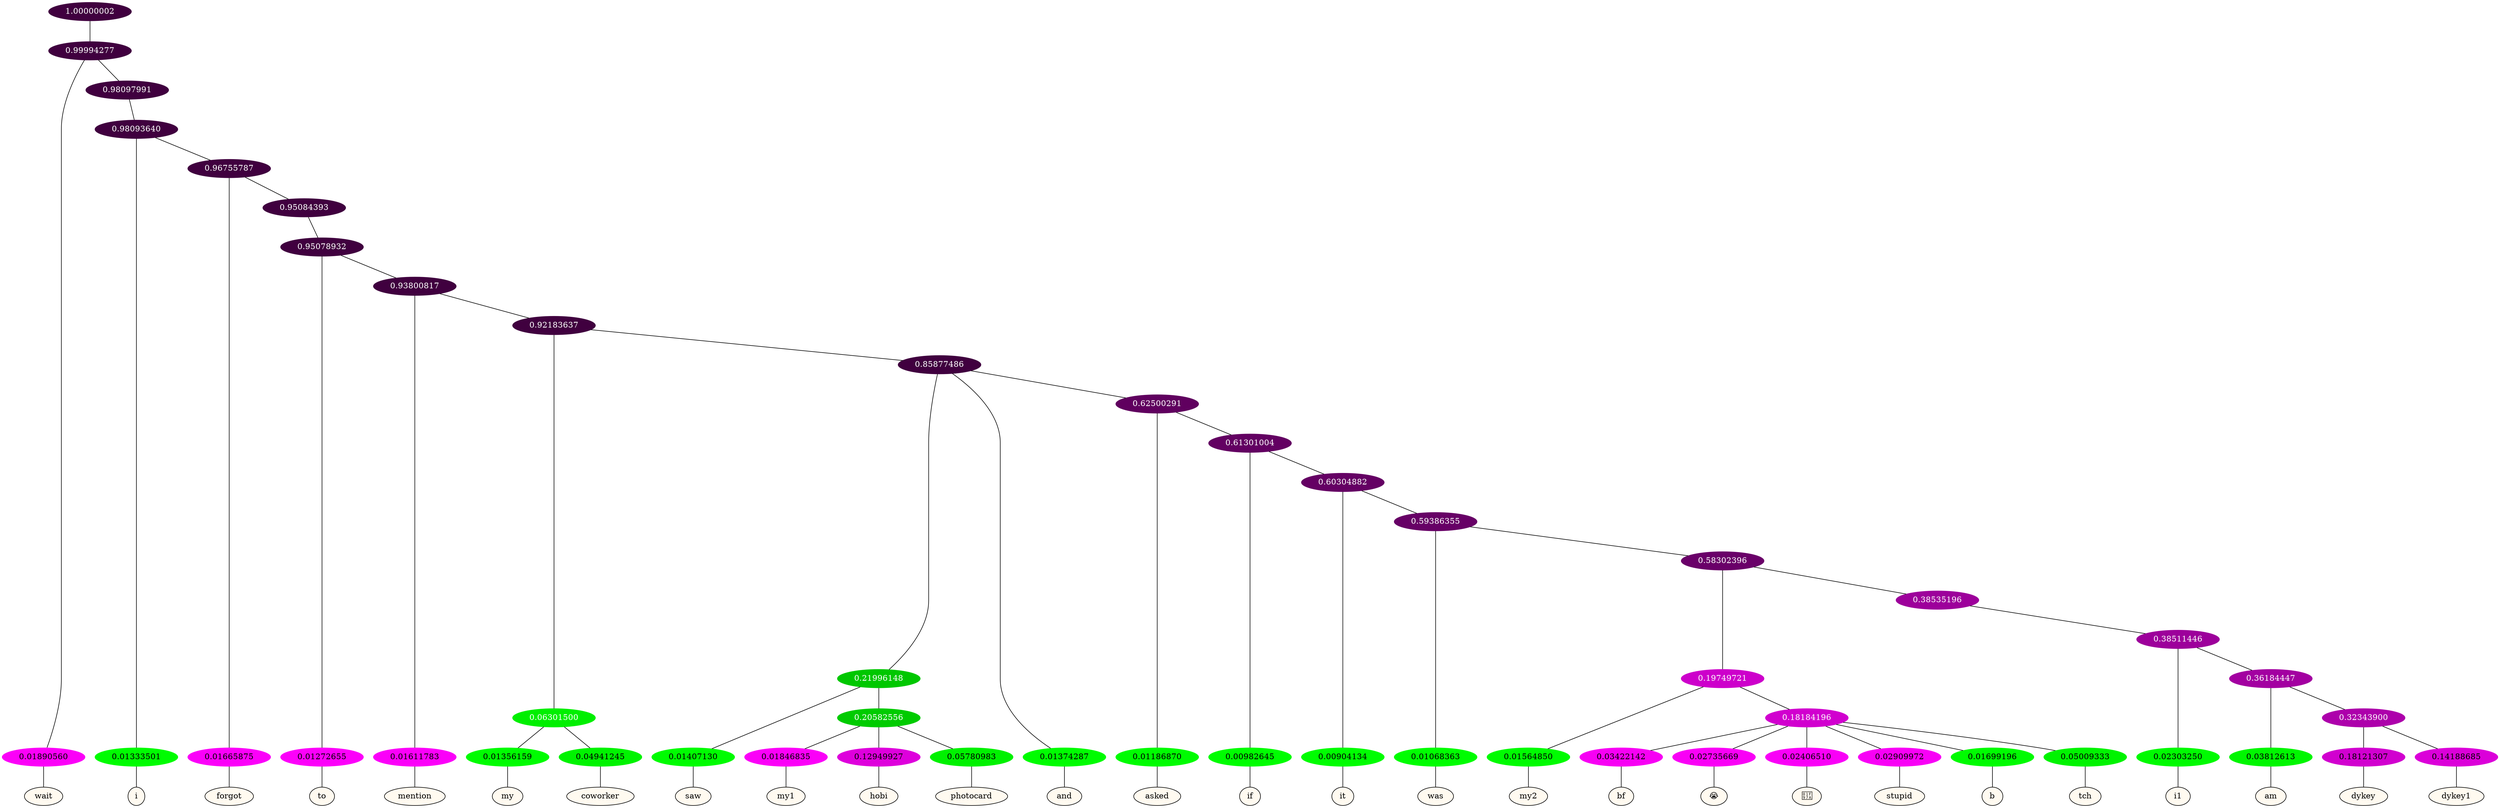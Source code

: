 graph {
	node [format=png height=0.15 nodesep=0.001 ordering=out overlap=prism overlap_scaling=0.01 ranksep=0.001 ratio=0.2 style=filled width=0.15]
	{
		rank=same
		a_w_2 [label=wait color=black fillcolor=floralwhite style="filled,solid"]
		a_w_5 [label=i color=black fillcolor=floralwhite style="filled,solid"]
		a_w_7 [label=forgot color=black fillcolor=floralwhite style="filled,solid"]
		a_w_10 [label=to color=black fillcolor=floralwhite style="filled,solid"]
		a_w_12 [label=mention color=black fillcolor=floralwhite style="filled,solid"]
		a_w_16 [label=my color=black fillcolor=floralwhite style="filled,solid"]
		a_w_17 [label=coworker color=black fillcolor=floralwhite style="filled,solid"]
		a_w_21 [label=saw color=black fillcolor=floralwhite style="filled,solid"]
		a_w_25 [label=my1 color=black fillcolor=floralwhite style="filled,solid"]
		a_w_26 [label=hobi color=black fillcolor=floralwhite style="filled,solid"]
		a_w_27 [label=photocard color=black fillcolor=floralwhite style="filled,solid"]
		a_w_19 [label=and color=black fillcolor=floralwhite style="filled,solid"]
		a_w_23 [label=asked color=black fillcolor=floralwhite style="filled,solid"]
		a_w_28 [label=if color=black fillcolor=floralwhite style="filled,solid"]
		a_w_30 [label=it color=black fillcolor=floralwhite style="filled,solid"]
		a_w_32 [label=was color=black fillcolor=floralwhite style="filled,solid"]
		a_w_36 [label=my2 color=black fillcolor=floralwhite style="filled,solid"]
		a_w_39 [label=bf color=black fillcolor=floralwhite style="filled,solid"]
		a_w_40 [label="😭" color=black fillcolor=floralwhite style="filled,solid"]
		a_w_41 [label="🥺" color=black fillcolor=floralwhite style="filled,solid"]
		a_w_42 [label=stupid color=black fillcolor=floralwhite style="filled,solid"]
		a_w_43 [label=b color=black fillcolor=floralwhite style="filled,solid"]
		a_w_44 [label=tch color=black fillcolor=floralwhite style="filled,solid"]
		a_w_45 [label=i1 color=black fillcolor=floralwhite style="filled,solid"]
		a_w_47 [label=am color=black fillcolor=floralwhite style="filled,solid"]
		a_w_49 [label=dykey color=black fillcolor=floralwhite style="filled,solid"]
		a_w_50 [label=dykey1 color=black fillcolor=floralwhite style="filled,solid"]
	}
	a_n_2 -- a_w_2
	a_n_5 -- a_w_5
	a_n_7 -- a_w_7
	a_n_10 -- a_w_10
	a_n_12 -- a_w_12
	a_n_16 -- a_w_16
	a_n_17 -- a_w_17
	a_n_21 -- a_w_21
	a_n_25 -- a_w_25
	a_n_26 -- a_w_26
	a_n_27 -- a_w_27
	a_n_19 -- a_w_19
	a_n_23 -- a_w_23
	a_n_28 -- a_w_28
	a_n_30 -- a_w_30
	a_n_32 -- a_w_32
	a_n_36 -- a_w_36
	a_n_39 -- a_w_39
	a_n_40 -- a_w_40
	a_n_41 -- a_w_41
	a_n_42 -- a_w_42
	a_n_43 -- a_w_43
	a_n_44 -- a_w_44
	a_n_45 -- a_w_45
	a_n_47 -- a_w_47
	a_n_49 -- a_w_49
	a_n_50 -- a_w_50
	{
		rank=same
		a_n_2 [label=0.01890560 color="0.835 1.000 0.981" fontcolor=black]
		a_n_5 [label=0.01333501 color="0.334 1.000 0.987" fontcolor=black]
		a_n_7 [label=0.01665875 color="0.835 1.000 0.983" fontcolor=black]
		a_n_10 [label=0.01272655 color="0.835 1.000 0.987" fontcolor=black]
		a_n_12 [label=0.01611783 color="0.835 1.000 0.984" fontcolor=black]
		a_n_16 [label=0.01356159 color="0.334 1.000 0.986" fontcolor=black]
		a_n_17 [label=0.04941245 color="0.334 1.000 0.951" fontcolor=black]
		a_n_21 [label=0.01407130 color="0.334 1.000 0.986" fontcolor=black]
		a_n_25 [label=0.01846835 color="0.835 1.000 0.982" fontcolor=black]
		a_n_26 [label=0.12949927 color="0.835 1.000 0.871" fontcolor=black]
		a_n_27 [label=0.05780983 color="0.334 1.000 0.942" fontcolor=black]
		a_n_19 [label=0.01374287 color="0.334 1.000 0.986" fontcolor=black]
		a_n_23 [label=0.01186870 color="0.334 1.000 0.988" fontcolor=black]
		a_n_28 [label=0.00982645 color="0.334 1.000 0.990" fontcolor=black]
		a_n_30 [label=0.00904134 color="0.334 1.000 0.991" fontcolor=black]
		a_n_32 [label=0.01068363 color="0.334 1.000 0.989" fontcolor=black]
		a_n_36 [label=0.01564850 color="0.334 1.000 0.984" fontcolor=black]
		a_n_39 [label=0.03422142 color="0.835 1.000 0.966" fontcolor=black]
		a_n_40 [label=0.02735669 color="0.835 1.000 0.973" fontcolor=black]
		a_n_41 [label=0.02406510 color="0.835 1.000 0.976" fontcolor=black]
		a_n_42 [label=0.02909972 color="0.835 1.000 0.971" fontcolor=black]
		a_n_43 [label=0.01699196 color="0.334 1.000 0.983" fontcolor=black]
		a_n_44 [label=0.05009333 color="0.334 1.000 0.950" fontcolor=black]
		a_n_45 [label=0.02303250 color="0.334 1.000 0.977" fontcolor=black]
		a_n_47 [label=0.03812613 color="0.334 1.000 0.962" fontcolor=black]
		a_n_49 [label=0.18121307 color="0.835 1.000 0.819" fontcolor=black]
		a_n_50 [label=0.14188685 color="0.835 1.000 0.858" fontcolor=black]
	}
	a_n_0 [label=1.00000002 color="0.835 1.000 0.250" fontcolor=grey99]
	a_n_1 [label=0.99994277 color="0.835 1.000 0.250" fontcolor=grey99]
	a_n_0 -- a_n_1
	a_n_1 -- a_n_2
	a_n_3 [label=0.98097991 color="0.835 1.000 0.250" fontcolor=grey99]
	a_n_1 -- a_n_3
	a_n_4 [label=0.98093640 color="0.835 1.000 0.250" fontcolor=grey99]
	a_n_3 -- a_n_4
	a_n_4 -- a_n_5
	a_n_6 [label=0.96755787 color="0.835 1.000 0.250" fontcolor=grey99]
	a_n_4 -- a_n_6
	a_n_6 -- a_n_7
	a_n_8 [label=0.95084393 color="0.835 1.000 0.250" fontcolor=grey99]
	a_n_6 -- a_n_8
	a_n_9 [label=0.95078932 color="0.835 1.000 0.250" fontcolor=grey99]
	a_n_8 -- a_n_9
	a_n_9 -- a_n_10
	a_n_11 [label=0.93800817 color="0.835 1.000 0.250" fontcolor=grey99]
	a_n_9 -- a_n_11
	a_n_11 -- a_n_12
	a_n_13 [label=0.92183637 color="0.835 1.000 0.250" fontcolor=grey99]
	a_n_11 -- a_n_13
	a_n_14 [label=0.06301500 color="0.334 1.000 0.937" fontcolor=grey99]
	a_n_13 -- a_n_14
	a_n_15 [label=0.85877486 color="0.835 1.000 0.250" fontcolor=grey99]
	a_n_13 -- a_n_15
	a_n_14 -- a_n_16
	a_n_14 -- a_n_17
	a_n_18 [label=0.21996148 color="0.334 1.000 0.780" fontcolor=grey99]
	a_n_15 -- a_n_18
	a_n_15 -- a_n_19
	a_n_20 [label=0.62500291 color="0.835 1.000 0.375" fontcolor=grey99]
	a_n_15 -- a_n_20
	a_n_18 -- a_n_21
	a_n_22 [label=0.20582556 color="0.334 1.000 0.794" fontcolor=grey99]
	a_n_18 -- a_n_22
	a_n_20 -- a_n_23
	a_n_24 [label=0.61301004 color="0.835 1.000 0.387" fontcolor=grey99]
	a_n_20 -- a_n_24
	a_n_22 -- a_n_25
	a_n_22 -- a_n_26
	a_n_22 -- a_n_27
	a_n_24 -- a_n_28
	a_n_29 [label=0.60304882 color="0.835 1.000 0.397" fontcolor=grey99]
	a_n_24 -- a_n_29
	a_n_29 -- a_n_30
	a_n_31 [label=0.59386355 color="0.835 1.000 0.406" fontcolor=grey99]
	a_n_29 -- a_n_31
	a_n_31 -- a_n_32
	a_n_33 [label=0.58302396 color="0.835 1.000 0.417" fontcolor=grey99]
	a_n_31 -- a_n_33
	a_n_34 [label=0.19749721 color="0.835 1.000 0.803" fontcolor=grey99]
	a_n_33 -- a_n_34
	a_n_35 [label=0.38535196 color="0.835 1.000 0.615" fontcolor=grey99]
	a_n_33 -- a_n_35
	a_n_34 -- a_n_36
	a_n_37 [label=0.18184196 color="0.835 1.000 0.818" fontcolor=grey99]
	a_n_34 -- a_n_37
	a_n_38 [label=0.38511446 color="0.835 1.000 0.615" fontcolor=grey99]
	a_n_35 -- a_n_38
	a_n_37 -- a_n_39
	a_n_37 -- a_n_40
	a_n_37 -- a_n_41
	a_n_37 -- a_n_42
	a_n_37 -- a_n_43
	a_n_37 -- a_n_44
	a_n_38 -- a_n_45
	a_n_46 [label=0.36184447 color="0.835 1.000 0.638" fontcolor=grey99]
	a_n_38 -- a_n_46
	a_n_46 -- a_n_47
	a_n_48 [label=0.32343900 color="0.835 1.000 0.677" fontcolor=grey99]
	a_n_46 -- a_n_48
	a_n_48 -- a_n_49
	a_n_48 -- a_n_50
}
